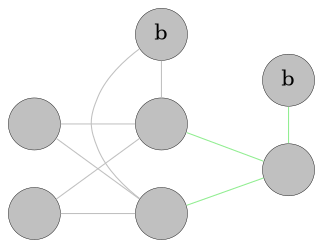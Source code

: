 graph NeuralNetwork {
    rankdir=LR; // Left to Right direction
    bgcolor=transparent; // Set background color to transparent
    node [shape=circle, style=filled, fontcolor=black, fillcolor=grey, fixedsize=true, width=0.35, height=0.35, fontsize=10, penwidth=0.2];
    edge [color=grey, fontcolor=white, fontsize=10, penwidth=0.5];
    
    // Input layer
    X1 [label=""];
    X2 [label=""];
    
    // Hidden layer
    H1 [label=""];
    H2 [label=""];
    
    // Bias node (placed above the hidden layer)
    B1 [label="b"];
    B2 [label="b"]
    
    // Output layer
    Y1 [label=""];

    {rank=same; B1; H1; H2;}
    {rank=same; B2; Y1;}
      
    B1 -- H1 [];
    B1 -- H2 [];
    
    // Connecting Input to Hidden Layer
    X1 -- H1 [];
    X1 -- H2 [];
    X2 -- H1 [];
    X2 -- H2 [];

    // Connecting Hidden to Output Layer
    H1 -- Y1 [color=lightgreen];
    H2 -- Y1 [color=lightgreen];
    B2 -- Y1 [color=lightgreen];
}
